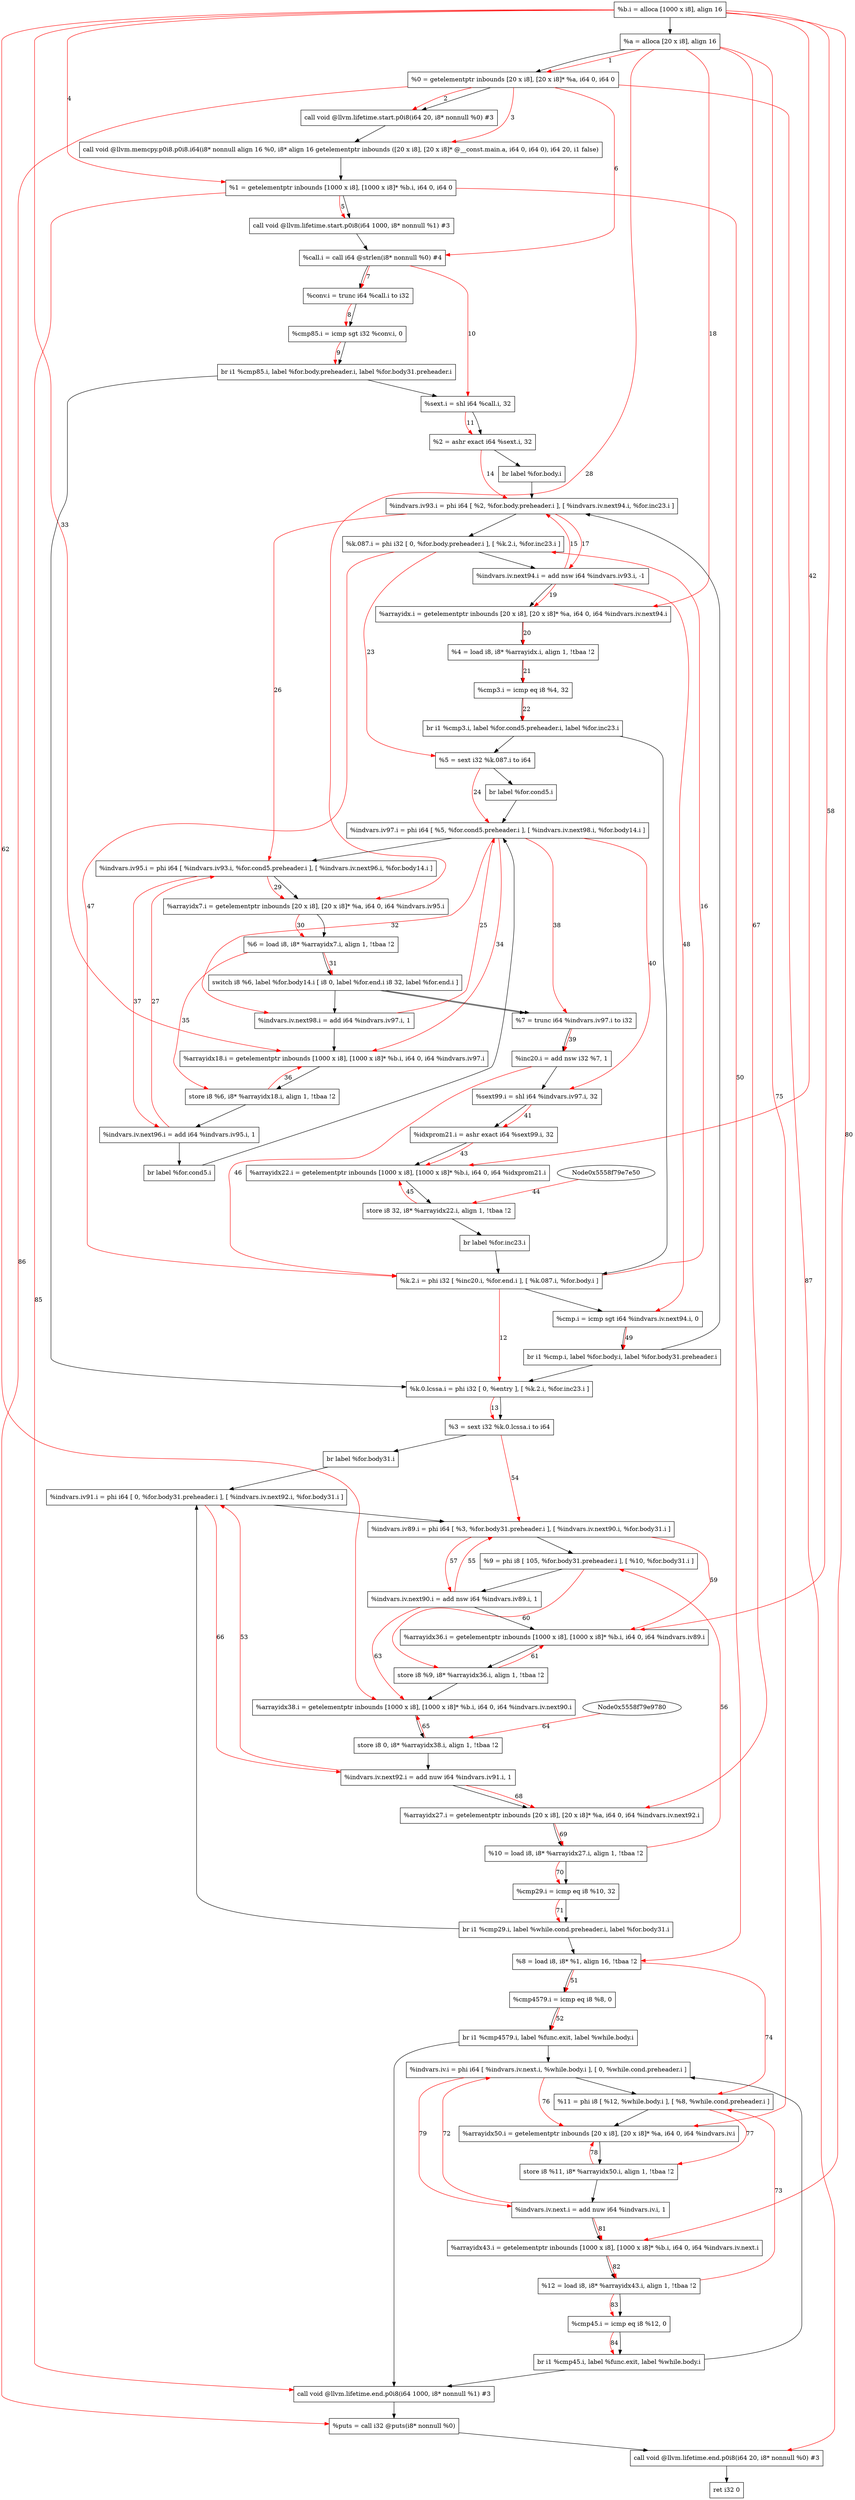digraph "CDFG for'main' function" {
	Node0x5558f79e6698[shape=record, label="  %b.i = alloca [1000 x i8], align 16"]
	Node0x5558f79e9088[shape=record, label="  %a = alloca [20 x i8], align 16"]
	Node0x5558f79ec3b8[shape=record, label="  %0 = getelementptr inbounds [20 x i8], [20 x i8]* %a, i64 0, i64 0"]
	Node0x5558f79ec538[shape=record, label="  call void @llvm.lifetime.start.p0i8(i64 20, i8* nonnull %0) #3"]
	Node0x5558f79ecc98[shape=record, label="  call void @llvm.memcpy.p0i8.p0i8.i64(i8* nonnull align 16 %0, i8* align 16 getelementptr inbounds ([20 x i8], [20 x i8]* @__const.main.a, i64 0, i64 0), i64 20, i1 false)"]
	Node0x5558f79ecd88[shape=record, label="  %1 = getelementptr inbounds [1000 x i8], [1000 x i8]* %b.i, i64 0, i64 0"]
	Node0x5558f79eceb8[shape=record, label="  call void @llvm.lifetime.start.p0i8(i64 1000, i8* nonnull %1) #3"]
	Node0x5558f79ecfd0[shape=record, label="  %call.i = call i64 @strlen(i8* nonnull %0) #4"]
	Node0x5558f79ed088[shape=record, label="  %conv.i = trunc i64 %call.i to i32"]
	Node0x5558f79ed120[shape=record, label="  %cmp85.i = icmp sgt i32 %conv.i, 0"]
	Node0x5558f79ed398[shape=record, label="  br i1 %cmp85.i, label %for.body.preheader.i, label %for.body31.preheader.i"]
	Node0x5558f79ed440[shape=record, label="  %sext.i = shl i64 %call.i, 32"]
	Node0x5558f79ed4b0[shape=record, label="  %2 = ashr exact i64 %sext.i, 32"]
	Node0x5558f79ed588[shape=record, label="  br label %for.body.i"]
	Node0x5558f79ed6e8[shape=record, label="  %k.0.lcssa.i = phi i32 [ 0, %entry ], [ %k.2.i, %for.inc23.i ]"]
	Node0x5558f79ed7c8[shape=record, label="  %3 = sext i32 %k.0.lcssa.i to i64"]
	Node0x5558f79edaa8[shape=record, label="  br label %for.body31.i"]
	Node0x5558f79edb58[shape=record, label="  %indvars.iv93.i = phi i64 [ %2, %for.body.preheader.i ], [ %indvars.iv.next94.i, %for.inc23.i ]"]
	Node0x5558f79edc58[shape=record, label="  %k.087.i = phi i32 [ 0, %for.body.preheader.i ], [ %k.2.i, %for.inc23.i ]"]
	Node0x5558f79edd40[shape=record, label="  %indvars.iv.next94.i = add nsw i64 %indvars.iv93.i, -1"]
	Node0x5558f79eddc8[shape=record, label="  %arrayidx.i = getelementptr inbounds [20 x i8], [20 x i8]* %a, i64 0, i64 %indvars.iv.next94.i"]
	Node0x5558f79ed1e8[shape=record, label="  %4 = load i8, i8* %arrayidx.i, align 1, !tbaa !2"]
	Node0x5558f79edea0[shape=record, label="  %cmp3.i = icmp eq i8 %4, 32"]
	Node0x5558f79edff8[shape=record, label="  br i1 %cmp3.i, label %for.cond5.preheader.i, label %for.inc23.i"]
	Node0x5558f79edf48[shape=record, label="  %5 = sext i32 %k.087.i to i64"]
	Node0x5558f79ee108[shape=record, label="  br label %for.cond5.i"]
	Node0x5558f79ee268[shape=record, label="  %indvars.iv97.i = phi i64 [ %5, %for.cond5.preheader.i ], [ %indvars.iv.next98.i, %for.body14.i ]"]
	Node0x5558f79ee448[shape=record, label="  %indvars.iv95.i = phi i64 [ %indvars.iv93.i, %for.cond5.preheader.i ], [ %indvars.iv.next96.i, %for.body14.i ]"]
	Node0x5558f79ee528[shape=record, label="  %arrayidx7.i = getelementptr inbounds [20 x i8], [20 x i8]* %a, i64 0, i64 %indvars.iv95.i"]
	Node0x5558f79ee5c8[shape=record, label="  %6 = load i8, i8* %arrayidx7.i, align 1, !tbaa !2"]
	Node0x5558f79eea18[shape=record, label="  switch i8 %6, label %for.body14.i [
    i8 0, label %for.end.i
    i8 32, label %for.end.i
  ]"]
	Node0x5558f79eeb60[shape=record, label="  %indvars.iv.next98.i = add i64 %indvars.iv97.i, 1"]
	Node0x5558f79eebe8[shape=record, label="  %arrayidx18.i = getelementptr inbounds [1000 x i8], [1000 x i8]* %b.i, i64 0, i64 %indvars.iv97.i"]
	Node0x5558f79eec70[shape=record, label="  store i8 %6, i8* %arrayidx18.i, align 1, !tbaa !2"]
	Node0x5558f79eecf0[shape=record, label="  %indvars.iv.next96.i = add i64 %indvars.iv95.i, 1"]
	Node0x5558f79ee3d8[shape=record, label="  br label %for.cond5.i"]
	Node0x5558f79ee9c8[shape=record, label="  %7 = trunc i64 %indvars.iv97.i to i32"]
	Node0x5558f79eed60[shape=record, label="  %inc20.i = add nsw i32 %7, 1"]
	Node0x5558f79eedd0[shape=record, label="  %sext99.i = shl i64 %indvars.iv97.i, 32"]
	Node0x5558f79eee40[shape=record, label="  %idxprom21.i = ashr exact i64 %sext99.i, 32"]
	Node0x5558f79eeec8[shape=record, label="  %arrayidx22.i = getelementptr inbounds [1000 x i8], [1000 x i8]* %b.i, i64 0, i64 %idxprom21.i"]
	Node0x5558f79eef80[shape=record, label="  store i8 32, i8* %arrayidx22.i, align 1, !tbaa !2"]
	Node0x5558f79ee0a8[shape=record, label="  br label %for.inc23.i"]
	Node0x5558f79eefd8[shape=record, label="  %k.2.i = phi i32 [ %inc20.i, %for.end.i ], [ %k.087.i, %for.body.i ]"]
	Node0x5558f79ef0d0[shape=record, label="  %cmp.i = icmp sgt i64 %indvars.iv.next94.i, 0"]
	Node0x5558f79ef158[shape=record, label="  br i1 %cmp.i, label %for.body.i, label %for.body31.preheader.i"]
	Node0x5558f79ed2e8[shape=record, label="  %8 = load i8, i8* %1, align 16, !tbaa !2"]
	Node0x5558f79ef2d0[shape=record, label="  %cmp4579.i = icmp eq i8 %8, 0"]
	Node0x5558f79ea5a8[shape=record, label="  br i1 %cmp4579.i, label %func.exit, label %while.body.i"]
	Node0x5558f79ea658[shape=record, label="  %indvars.iv91.i = phi i64 [ 0, %for.body31.preheader.i ], [ %indvars.iv.next92.i, %for.body31.i ]"]
	Node0x5558f79ea808[shape=record, label="  %indvars.iv89.i = phi i64 [ %3, %for.body31.preheader.i ], [ %indvars.iv.next90.i, %for.body31.i ]"]
	Node0x5558f79ea978[shape=record, label="  %9 = phi i8 [ 105, %for.body31.preheader.i ], [ %10, %for.body31.i ]"]
	Node0x5558f79eaa40[shape=record, label="  %indvars.iv.next90.i = add nsw i64 %indvars.iv89.i, 1"]
	Node0x5558f79eaac8[shape=record, label="  %arrayidx36.i = getelementptr inbounds [1000 x i8], [1000 x i8]* %b.i, i64 0, i64 %indvars.iv89.i"]
	Node0x5558f79eab50[shape=record, label="  store i8 %9, i8* %arrayidx36.i, align 1, !tbaa !2"]
	Node0x5558f79eac48[shape=record, label="  %arrayidx38.i = getelementptr inbounds [1000 x i8], [1000 x i8]* %b.i, i64 0, i64 %indvars.iv.next90.i"]
	Node0x5558f79f0380[shape=record, label="  store i8 0, i8* %arrayidx38.i, align 1, !tbaa !2"]
	Node0x5558f79f0400[shape=record, label="  %indvars.iv.next92.i = add nuw i64 %indvars.iv91.i, 1"]
	Node0x5558f79f0488[shape=record, label="  %arrayidx27.i = getelementptr inbounds [20 x i8], [20 x i8]* %a, i64 0, i64 %indvars.iv.next92.i"]
	Node0x5558f79eda48[shape=record, label="  %10 = load i8, i8* %arrayidx27.i, align 1, !tbaa !2"]
	Node0x5558f79f0510[shape=record, label="  %cmp29.i = icmp eq i8 %10, 32"]
	Node0x5558f79f0598[shape=record, label="  br i1 %cmp29.i, label %while.cond.preheader.i, label %for.body31.i"]
	Node0x5558f79f0618[shape=record, label="  %indvars.iv.i = phi i64 [ %indvars.iv.next.i, %while.body.i ], [ 0, %while.cond.preheader.i ]"]
	Node0x5558f79f0718[shape=record, label="  %11 = phi i8 [ %12, %while.body.i ], [ %8, %while.cond.preheader.i ]"]
	Node0x5558f79f07f8[shape=record, label="  %arrayidx50.i = getelementptr inbounds [20 x i8], [20 x i8]* %a, i64 0, i64 %indvars.iv.i"]
	Node0x5558f79f0880[shape=record, label="  store i8 %11, i8* %arrayidx50.i, align 1, !tbaa !2"]
	Node0x5558f79f0900[shape=record, label="  %indvars.iv.next.i = add nuw i64 %indvars.iv.i, 1"]
	Node0x5558f79f0fd8[shape=record, label="  %arrayidx43.i = getelementptr inbounds [1000 x i8], [1000 x i8]* %b.i, i64 0, i64 %indvars.iv.next.i"]
	Node0x5558f79ee218[shape=record, label="  %12 = load i8, i8* %arrayidx43.i, align 1, !tbaa !2"]
	Node0x5558f79f1060[shape=record, label="  %cmp45.i = icmp eq i8 %12, 0"]
	Node0x5558f79f10e8[shape=record, label="  br i1 %cmp45.i, label %func.exit, label %while.body.i"]
	Node0x5558f79f11b8[shape=record, label="  call void @llvm.lifetime.end.p0i8(i64 1000, i8* nonnull %1) #3"]
	Node0x5558f79f1320[shape=record, label="  %puts = call i32 @puts(i8* nonnull %0)"]
	Node0x5558f79f1468[shape=record, label="  call void @llvm.lifetime.end.p0i8(i64 20, i8* nonnull %0) #3"]
	Node0x5558f79ea798[shape=record, label="  ret i32 0"]
	Node0x5558f79e6698 -> Node0x5558f79e9088
	Node0x5558f79e9088 -> Node0x5558f79ec3b8
	Node0x5558f79ec3b8 -> Node0x5558f79ec538
	Node0x5558f79ec538 -> Node0x5558f79ecc98
	Node0x5558f79ecc98 -> Node0x5558f79ecd88
	Node0x5558f79ecd88 -> Node0x5558f79eceb8
	Node0x5558f79eceb8 -> Node0x5558f79ecfd0
	Node0x5558f79ecfd0 -> Node0x5558f79ed088
	Node0x5558f79ed088 -> Node0x5558f79ed120
	Node0x5558f79ed120 -> Node0x5558f79ed398
	Node0x5558f79ed398 -> Node0x5558f79ed440
	Node0x5558f79ed398 -> Node0x5558f79ed6e8
	Node0x5558f79ed440 -> Node0x5558f79ed4b0
	Node0x5558f79ed4b0 -> Node0x5558f79ed588
	Node0x5558f79ed588 -> Node0x5558f79edb58
	Node0x5558f79ed6e8 -> Node0x5558f79ed7c8
	Node0x5558f79ed7c8 -> Node0x5558f79edaa8
	Node0x5558f79edaa8 -> Node0x5558f79ea658
	Node0x5558f79edb58 -> Node0x5558f79edc58
	Node0x5558f79edc58 -> Node0x5558f79edd40
	Node0x5558f79edd40 -> Node0x5558f79eddc8
	Node0x5558f79eddc8 -> Node0x5558f79ed1e8
	Node0x5558f79ed1e8 -> Node0x5558f79edea0
	Node0x5558f79edea0 -> Node0x5558f79edff8
	Node0x5558f79edff8 -> Node0x5558f79edf48
	Node0x5558f79edff8 -> Node0x5558f79eefd8
	Node0x5558f79edf48 -> Node0x5558f79ee108
	Node0x5558f79ee108 -> Node0x5558f79ee268
	Node0x5558f79ee268 -> Node0x5558f79ee448
	Node0x5558f79ee448 -> Node0x5558f79ee528
	Node0x5558f79ee528 -> Node0x5558f79ee5c8
	Node0x5558f79ee5c8 -> Node0x5558f79eea18
	Node0x5558f79eea18 -> Node0x5558f79eeb60
	Node0x5558f79eea18 -> Node0x5558f79ee9c8
	Node0x5558f79eea18 -> Node0x5558f79ee9c8
	Node0x5558f79eeb60 -> Node0x5558f79eebe8
	Node0x5558f79eebe8 -> Node0x5558f79eec70
	Node0x5558f79eec70 -> Node0x5558f79eecf0
	Node0x5558f79eecf0 -> Node0x5558f79ee3d8
	Node0x5558f79ee3d8 -> Node0x5558f79ee268
	Node0x5558f79ee9c8 -> Node0x5558f79eed60
	Node0x5558f79eed60 -> Node0x5558f79eedd0
	Node0x5558f79eedd0 -> Node0x5558f79eee40
	Node0x5558f79eee40 -> Node0x5558f79eeec8
	Node0x5558f79eeec8 -> Node0x5558f79eef80
	Node0x5558f79eef80 -> Node0x5558f79ee0a8
	Node0x5558f79ee0a8 -> Node0x5558f79eefd8
	Node0x5558f79eefd8 -> Node0x5558f79ef0d0
	Node0x5558f79ef0d0 -> Node0x5558f79ef158
	Node0x5558f79ef158 -> Node0x5558f79edb58
	Node0x5558f79ef158 -> Node0x5558f79ed6e8
	Node0x5558f79ed2e8 -> Node0x5558f79ef2d0
	Node0x5558f79ef2d0 -> Node0x5558f79ea5a8
	Node0x5558f79ea5a8 -> Node0x5558f79f11b8
	Node0x5558f79ea5a8 -> Node0x5558f79f0618
	Node0x5558f79ea658 -> Node0x5558f79ea808
	Node0x5558f79ea808 -> Node0x5558f79ea978
	Node0x5558f79ea978 -> Node0x5558f79eaa40
	Node0x5558f79eaa40 -> Node0x5558f79eaac8
	Node0x5558f79eaac8 -> Node0x5558f79eab50
	Node0x5558f79eab50 -> Node0x5558f79eac48
	Node0x5558f79eac48 -> Node0x5558f79f0380
	Node0x5558f79f0380 -> Node0x5558f79f0400
	Node0x5558f79f0400 -> Node0x5558f79f0488
	Node0x5558f79f0488 -> Node0x5558f79eda48
	Node0x5558f79eda48 -> Node0x5558f79f0510
	Node0x5558f79f0510 -> Node0x5558f79f0598
	Node0x5558f79f0598 -> Node0x5558f79ed2e8
	Node0x5558f79f0598 -> Node0x5558f79ea658
	Node0x5558f79f0618 -> Node0x5558f79f0718
	Node0x5558f79f0718 -> Node0x5558f79f07f8
	Node0x5558f79f07f8 -> Node0x5558f79f0880
	Node0x5558f79f0880 -> Node0x5558f79f0900
	Node0x5558f79f0900 -> Node0x5558f79f0fd8
	Node0x5558f79f0fd8 -> Node0x5558f79ee218
	Node0x5558f79ee218 -> Node0x5558f79f1060
	Node0x5558f79f1060 -> Node0x5558f79f10e8
	Node0x5558f79f10e8 -> Node0x5558f79f11b8
	Node0x5558f79f10e8 -> Node0x5558f79f0618
	Node0x5558f79f11b8 -> Node0x5558f79f1320
	Node0x5558f79f1320 -> Node0x5558f79f1468
	Node0x5558f79f1468 -> Node0x5558f79ea798
edge [color=red]
	Node0x5558f79e9088 -> Node0x5558f79ec3b8[label="1"]
	Node0x5558f79ec3b8 -> Node0x5558f79ec538[label="2"]
	Node0x5558f79ec3b8 -> Node0x5558f79ecc98[label="3"]
	Node0x5558f79e6698 -> Node0x5558f79ecd88[label="4"]
	Node0x5558f79ecd88 -> Node0x5558f79eceb8[label="5"]
	Node0x5558f79ec3b8 -> Node0x5558f79ecfd0[label="6"]
	Node0x5558f79ecfd0 -> Node0x5558f79ed088[label="7"]
	Node0x5558f79ed088 -> Node0x5558f79ed120[label="8"]
	Node0x5558f79ed120 -> Node0x5558f79ed398[label="9"]
	Node0x5558f79ecfd0 -> Node0x5558f79ed440[label="10"]
	Node0x5558f79ed440 -> Node0x5558f79ed4b0[label="11"]
	Node0x5558f79eefd8 -> Node0x5558f79ed6e8[label="12"]
	Node0x5558f79ed6e8 -> Node0x5558f79ed7c8[label="13"]
	Node0x5558f79ed4b0 -> Node0x5558f79edb58[label="14"]
	Node0x5558f79edd40 -> Node0x5558f79edb58[label="15"]
	Node0x5558f79eefd8 -> Node0x5558f79edc58[label="16"]
	Node0x5558f79edb58 -> Node0x5558f79edd40[label="17"]
	Node0x5558f79e9088 -> Node0x5558f79eddc8[label="18"]
	Node0x5558f79edd40 -> Node0x5558f79eddc8[label="19"]
	Node0x5558f79eddc8 -> Node0x5558f79ed1e8[label="20"]
	Node0x5558f79ed1e8 -> Node0x5558f79edea0[label="21"]
	Node0x5558f79edea0 -> Node0x5558f79edff8[label="22"]
	Node0x5558f79edc58 -> Node0x5558f79edf48[label="23"]
	Node0x5558f79edf48 -> Node0x5558f79ee268[label="24"]
	Node0x5558f79eeb60 -> Node0x5558f79ee268[label="25"]
	Node0x5558f79edb58 -> Node0x5558f79ee448[label="26"]
	Node0x5558f79eecf0 -> Node0x5558f79ee448[label="27"]
	Node0x5558f79e9088 -> Node0x5558f79ee528[label="28"]
	Node0x5558f79ee448 -> Node0x5558f79ee528[label="29"]
	Node0x5558f79ee528 -> Node0x5558f79ee5c8[label="30"]
	Node0x5558f79ee5c8 -> Node0x5558f79eea18[label="31"]
	Node0x5558f79ee268 -> Node0x5558f79eeb60[label="32"]
	Node0x5558f79e6698 -> Node0x5558f79eebe8[label="33"]
	Node0x5558f79ee268 -> Node0x5558f79eebe8[label="34"]
	Node0x5558f79ee5c8 -> Node0x5558f79eec70[label="35"]
	Node0x5558f79eec70 -> Node0x5558f79eebe8[label="36"]
	Node0x5558f79ee448 -> Node0x5558f79eecf0[label="37"]
	Node0x5558f79ee268 -> Node0x5558f79ee9c8[label="38"]
	Node0x5558f79ee9c8 -> Node0x5558f79eed60[label="39"]
	Node0x5558f79ee268 -> Node0x5558f79eedd0[label="40"]
	Node0x5558f79eedd0 -> Node0x5558f79eee40[label="41"]
	Node0x5558f79e6698 -> Node0x5558f79eeec8[label="42"]
	Node0x5558f79eee40 -> Node0x5558f79eeec8[label="43"]
	Node0x5558f79e7e50 -> Node0x5558f79eef80[label="44"]
	Node0x5558f79eef80 -> Node0x5558f79eeec8[label="45"]
	Node0x5558f79eed60 -> Node0x5558f79eefd8[label="46"]
	Node0x5558f79edc58 -> Node0x5558f79eefd8[label="47"]
	Node0x5558f79edd40 -> Node0x5558f79ef0d0[label="48"]
	Node0x5558f79ef0d0 -> Node0x5558f79ef158[label="49"]
	Node0x5558f79ecd88 -> Node0x5558f79ed2e8[label="50"]
	Node0x5558f79ed2e8 -> Node0x5558f79ef2d0[label="51"]
	Node0x5558f79ef2d0 -> Node0x5558f79ea5a8[label="52"]
	Node0x5558f79f0400 -> Node0x5558f79ea658[label="53"]
	Node0x5558f79ed7c8 -> Node0x5558f79ea808[label="54"]
	Node0x5558f79eaa40 -> Node0x5558f79ea808[label="55"]
	Node0x5558f79eda48 -> Node0x5558f79ea978[label="56"]
	Node0x5558f79ea808 -> Node0x5558f79eaa40[label="57"]
	Node0x5558f79e6698 -> Node0x5558f79eaac8[label="58"]
	Node0x5558f79ea808 -> Node0x5558f79eaac8[label="59"]
	Node0x5558f79ea978 -> Node0x5558f79eab50[label="60"]
	Node0x5558f79eab50 -> Node0x5558f79eaac8[label="61"]
	Node0x5558f79e6698 -> Node0x5558f79eac48[label="62"]
	Node0x5558f79eaa40 -> Node0x5558f79eac48[label="63"]
	Node0x5558f79e9780 -> Node0x5558f79f0380[label="64"]
	Node0x5558f79f0380 -> Node0x5558f79eac48[label="65"]
	Node0x5558f79ea658 -> Node0x5558f79f0400[label="66"]
	Node0x5558f79e9088 -> Node0x5558f79f0488[label="67"]
	Node0x5558f79f0400 -> Node0x5558f79f0488[label="68"]
	Node0x5558f79f0488 -> Node0x5558f79eda48[label="69"]
	Node0x5558f79eda48 -> Node0x5558f79f0510[label="70"]
	Node0x5558f79f0510 -> Node0x5558f79f0598[label="71"]
	Node0x5558f79f0900 -> Node0x5558f79f0618[label="72"]
	Node0x5558f79ee218 -> Node0x5558f79f0718[label="73"]
	Node0x5558f79ed2e8 -> Node0x5558f79f0718[label="74"]
	Node0x5558f79e9088 -> Node0x5558f79f07f8[label="75"]
	Node0x5558f79f0618 -> Node0x5558f79f07f8[label="76"]
	Node0x5558f79f0718 -> Node0x5558f79f0880[label="77"]
	Node0x5558f79f0880 -> Node0x5558f79f07f8[label="78"]
	Node0x5558f79f0618 -> Node0x5558f79f0900[label="79"]
	Node0x5558f79e6698 -> Node0x5558f79f0fd8[label="80"]
	Node0x5558f79f0900 -> Node0x5558f79f0fd8[label="81"]
	Node0x5558f79f0fd8 -> Node0x5558f79ee218[label="82"]
	Node0x5558f79ee218 -> Node0x5558f79f1060[label="83"]
	Node0x5558f79f1060 -> Node0x5558f79f10e8[label="84"]
	Node0x5558f79ecd88 -> Node0x5558f79f11b8[label="85"]
	Node0x5558f79ec3b8 -> Node0x5558f79f1320[label="86"]
	Node0x5558f79ec3b8 -> Node0x5558f79f1468[label="87"]
}
